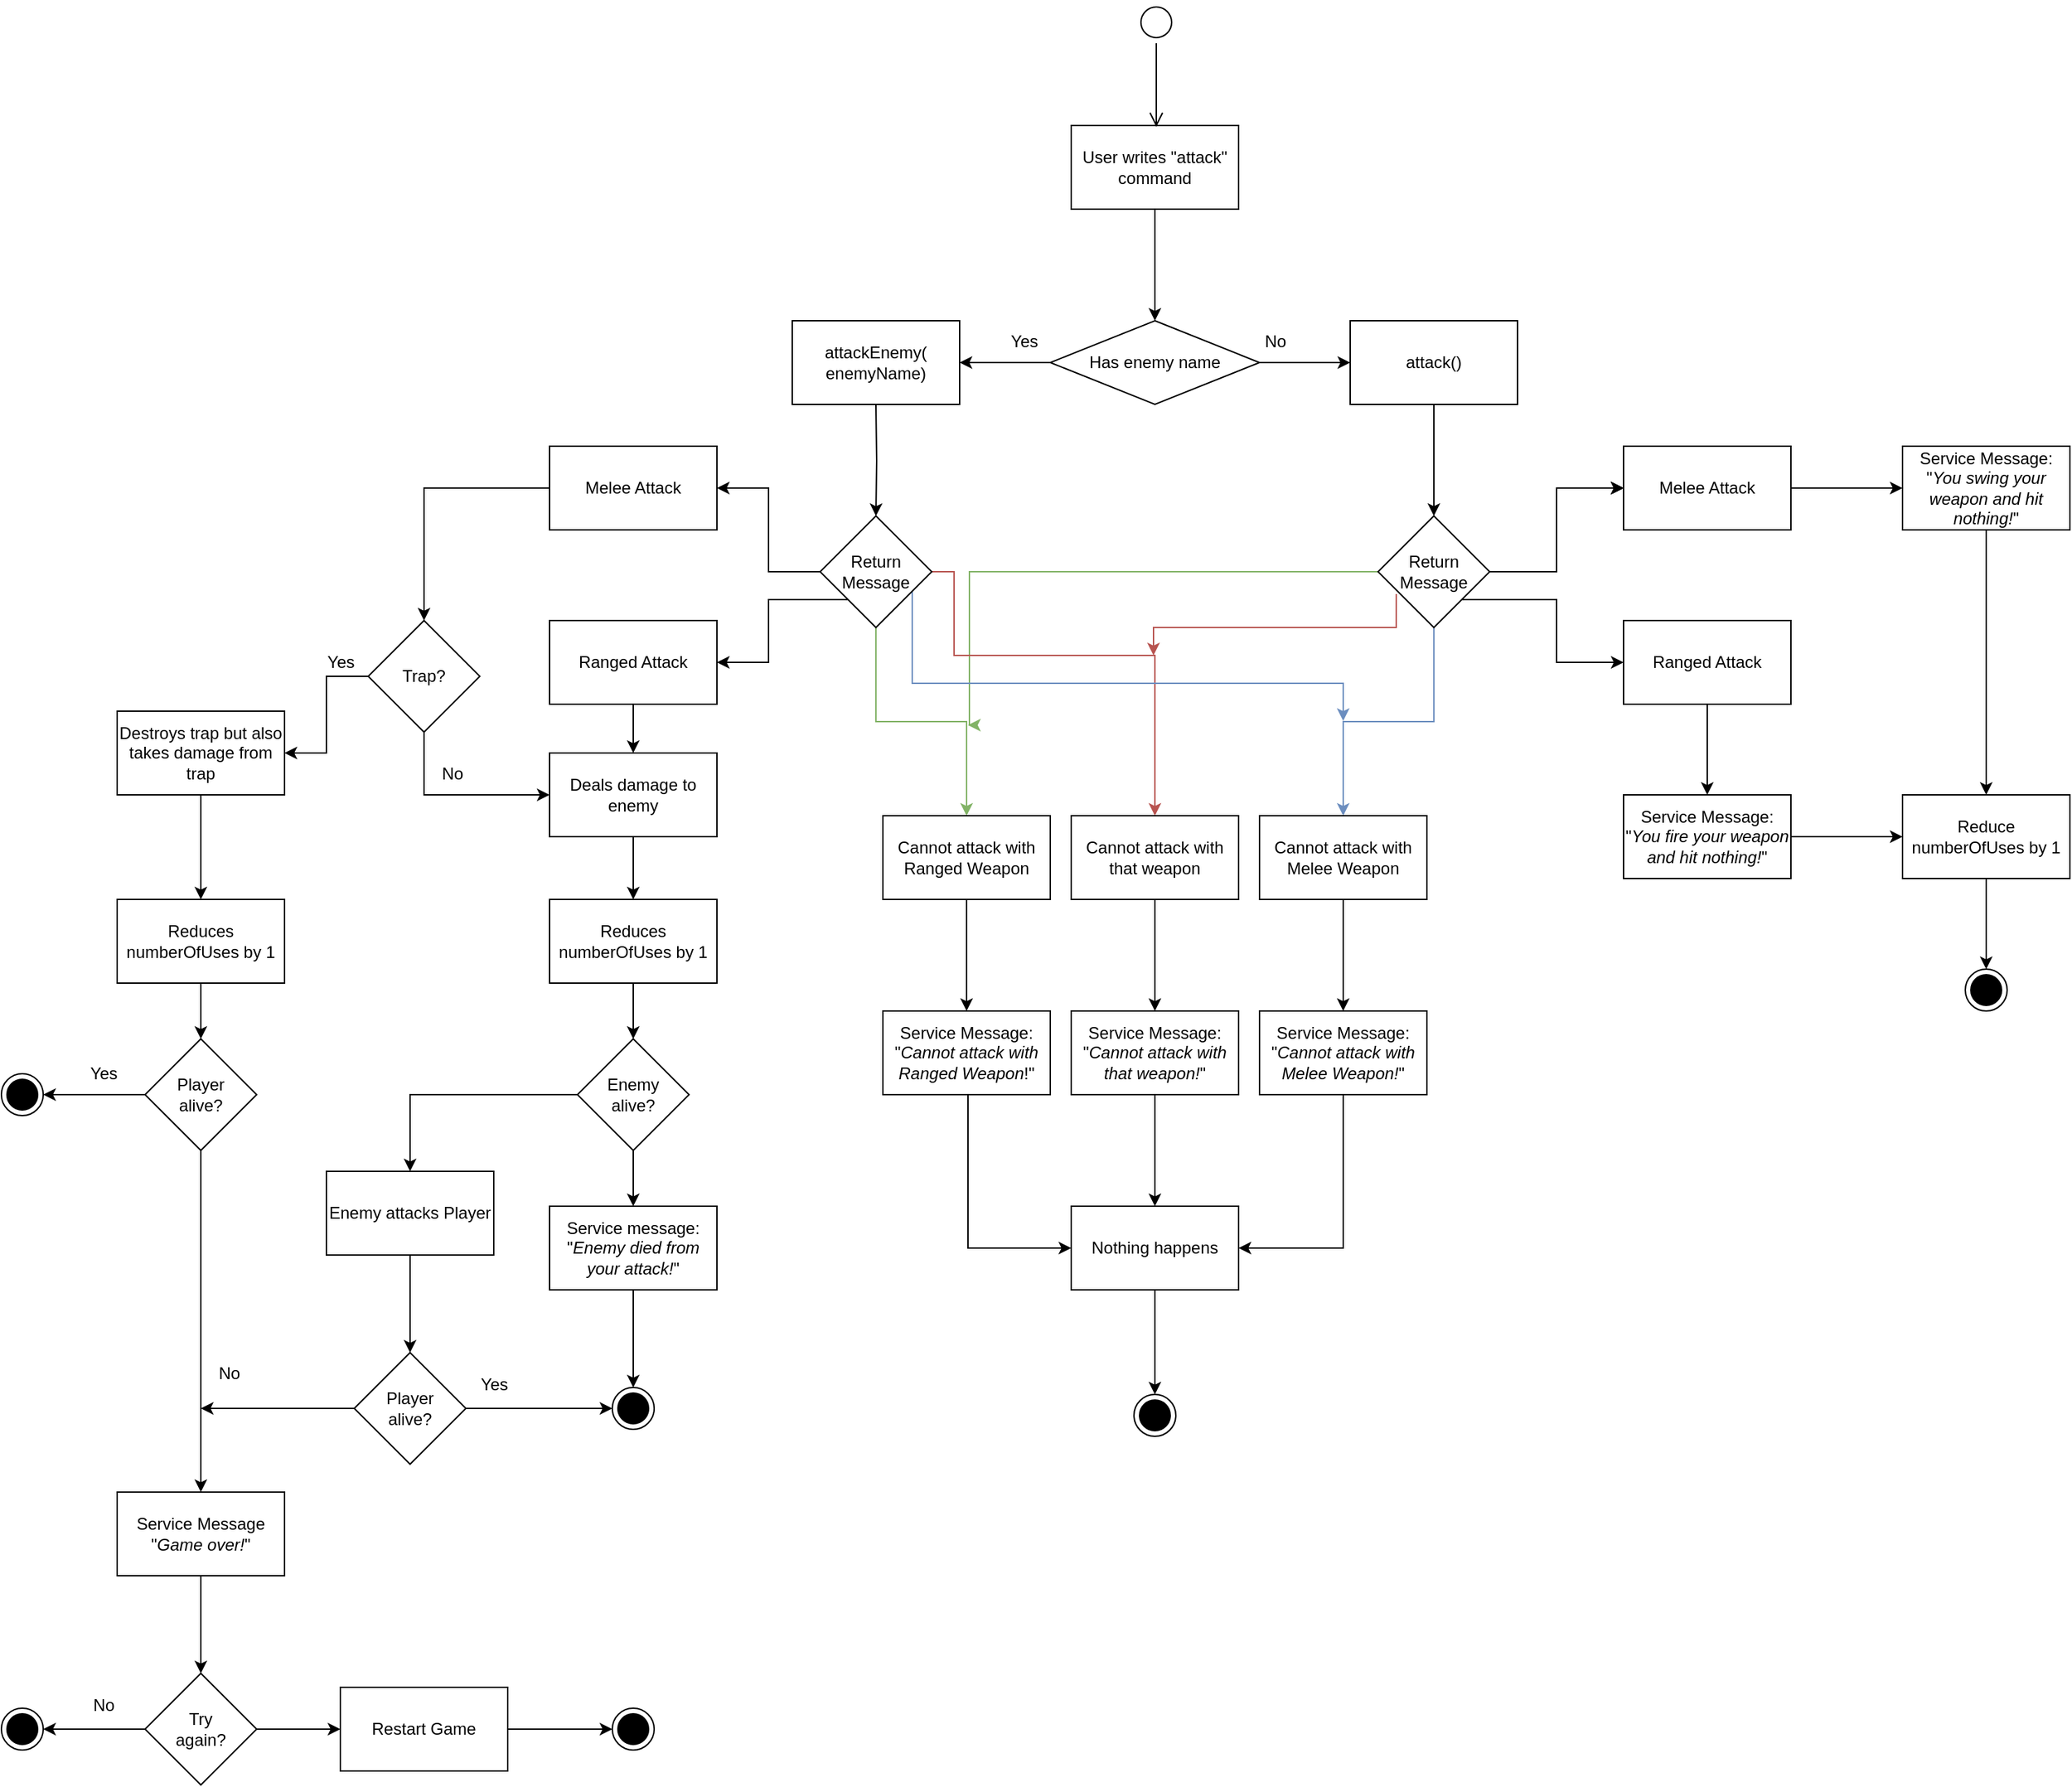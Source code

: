<mxfile version="21.6.9" type="device">
  <diagram id="C5RBs43oDa-KdzZeNtuy" name="Page-1">
    <mxGraphModel dx="3096" dy="2272" grid="1" gridSize="10" guides="1" tooltips="1" connect="1" arrows="1" fold="1" page="1" pageScale="1" pageWidth="827" pageHeight="1169" math="0" shadow="0">
      <root>
        <mxCell id="WIyWlLk6GJQsqaUBKTNV-0" />
        <mxCell id="WIyWlLk6GJQsqaUBKTNV-1" parent="WIyWlLk6GJQsqaUBKTNV-0" />
        <mxCell id="FE54TbdEt5fABTGkA93t-78" style="edgeStyle=orthogonalEdgeStyle;rounded=0;orthogonalLoop=1;jettySize=auto;html=1;entryX=0.5;entryY=0;entryDx=0;entryDy=0;" edge="1" parent="WIyWlLk6GJQsqaUBKTNV-1" source="FE54TbdEt5fABTGkA93t-61" target="FE54TbdEt5fABTGkA93t-75">
          <mxGeometry relative="1" as="geometry" />
        </mxCell>
        <mxCell id="FE54TbdEt5fABTGkA93t-61" value="User writes &quot;attack&quot; command" style="rounded=0;whiteSpace=wrap;html=1;" vertex="1" parent="WIyWlLk6GJQsqaUBKTNV-1">
          <mxGeometry x="354" y="60" width="120" height="60" as="geometry" />
        </mxCell>
        <mxCell id="FE54TbdEt5fABTGkA93t-64" value="&lt;div&gt;attackEnemy(&lt;/div&gt;&lt;div&gt;enemyName)&lt;/div&gt;" style="rounded=0;whiteSpace=wrap;html=1;" vertex="1" parent="WIyWlLk6GJQsqaUBKTNV-1">
          <mxGeometry x="154" y="200" width="120" height="60" as="geometry" />
        </mxCell>
        <mxCell id="FE54TbdEt5fABTGkA93t-84" style="edgeStyle=orthogonalEdgeStyle;rounded=0;orthogonalLoop=1;jettySize=auto;html=1;entryX=0.5;entryY=0;entryDx=0;entryDy=0;" edge="1" parent="WIyWlLk6GJQsqaUBKTNV-1" source="FE54TbdEt5fABTGkA93t-66" target="FE54TbdEt5fABTGkA93t-83">
          <mxGeometry relative="1" as="geometry" />
        </mxCell>
        <mxCell id="FE54TbdEt5fABTGkA93t-66" value="attack()" style="rounded=0;whiteSpace=wrap;html=1;" vertex="1" parent="WIyWlLk6GJQsqaUBKTNV-1">
          <mxGeometry x="554" y="200" width="120" height="60" as="geometry" />
        </mxCell>
        <mxCell id="FE54TbdEt5fABTGkA93t-70" value="" style="ellipse;html=1;shape=startState;fillColor=#FFFFFF;strokeColor=#000000;" vertex="1" parent="WIyWlLk6GJQsqaUBKTNV-1">
          <mxGeometry x="400" y="-29" width="30" height="30" as="geometry" />
        </mxCell>
        <mxCell id="FE54TbdEt5fABTGkA93t-71" value="" style="edgeStyle=orthogonalEdgeStyle;html=1;verticalAlign=bottom;endArrow=open;endSize=8;strokeColor=#000000;rounded=0;exitX=0.5;exitY=1;exitDx=0;exitDy=0;" edge="1" source="FE54TbdEt5fABTGkA93t-70" parent="WIyWlLk6GJQsqaUBKTNV-1">
          <mxGeometry relative="1" as="geometry">
            <mxPoint x="415" y="61" as="targetPoint" />
          </mxGeometry>
        </mxCell>
        <mxCell id="FE54TbdEt5fABTGkA93t-72" value="Condition" style="rhombus;whiteSpace=wrap;html=1;fontColor=#000000;fillColor=#ffffc0;strokeColor=#ff0000;" vertex="1" parent="WIyWlLk6GJQsqaUBKTNV-1">
          <mxGeometry x="374" y="210" width="80" height="40" as="geometry" />
        </mxCell>
        <mxCell id="FE54TbdEt5fABTGkA93t-79" style="edgeStyle=orthogonalEdgeStyle;rounded=0;orthogonalLoop=1;jettySize=auto;html=1;entryX=1;entryY=0.5;entryDx=0;entryDy=0;" edge="1" parent="WIyWlLk6GJQsqaUBKTNV-1" source="FE54TbdEt5fABTGkA93t-75" target="FE54TbdEt5fABTGkA93t-64">
          <mxGeometry relative="1" as="geometry">
            <mxPoint x="280" y="230" as="targetPoint" />
          </mxGeometry>
        </mxCell>
        <mxCell id="FE54TbdEt5fABTGkA93t-80" style="edgeStyle=orthogonalEdgeStyle;rounded=0;orthogonalLoop=1;jettySize=auto;html=1;entryX=0;entryY=0.5;entryDx=0;entryDy=0;" edge="1" parent="WIyWlLk6GJQsqaUBKTNV-1" source="FE54TbdEt5fABTGkA93t-75" target="FE54TbdEt5fABTGkA93t-66">
          <mxGeometry relative="1" as="geometry" />
        </mxCell>
        <mxCell id="FE54TbdEt5fABTGkA93t-75" value="Has enemy name" style="rhombus;whiteSpace=wrap;html=1;fontColor=#000000;fillColor=#FFFFFF;strokeColor=#000000;" vertex="1" parent="WIyWlLk6GJQsqaUBKTNV-1">
          <mxGeometry x="339" y="200" width="150" height="60" as="geometry" />
        </mxCell>
        <mxCell id="FE54TbdEt5fABTGkA93t-81" value="No" style="text;html=1;align=center;verticalAlign=middle;resizable=0;points=[];autosize=1;strokeColor=none;fillColor=none;" vertex="1" parent="WIyWlLk6GJQsqaUBKTNV-1">
          <mxGeometry x="480" y="200" width="40" height="30" as="geometry" />
        </mxCell>
        <mxCell id="FE54TbdEt5fABTGkA93t-82" value="Yes" style="text;html=1;align=center;verticalAlign=middle;resizable=0;points=[];autosize=1;strokeColor=none;fillColor=none;" vertex="1" parent="WIyWlLk6GJQsqaUBKTNV-1">
          <mxGeometry x="300" y="200" width="40" height="30" as="geometry" />
        </mxCell>
        <mxCell id="FE54TbdEt5fABTGkA93t-98" style="edgeStyle=orthogonalEdgeStyle;rounded=0;orthogonalLoop=1;jettySize=auto;html=1;fillColor=#d5e8d4;strokeColor=#82b366;" edge="1" parent="WIyWlLk6GJQsqaUBKTNV-1" source="FE54TbdEt5fABTGkA93t-83">
          <mxGeometry relative="1" as="geometry">
            <mxPoint x="280" y="490" as="targetPoint" />
            <Array as="points">
              <mxPoint x="281" y="380" />
            </Array>
          </mxGeometry>
        </mxCell>
        <mxCell id="FE54TbdEt5fABTGkA93t-100" style="edgeStyle=orthogonalEdgeStyle;rounded=0;orthogonalLoop=1;jettySize=auto;html=1;fillColor=#f8cecc;strokeColor=#b85450;exitX=0.163;exitY=0.7;exitDx=0;exitDy=0;exitPerimeter=0;" edge="1" parent="WIyWlLk6GJQsqaUBKTNV-1" source="FE54TbdEt5fABTGkA93t-83">
          <mxGeometry relative="1" as="geometry">
            <mxPoint x="413" y="440" as="targetPoint" />
            <mxPoint x="577" y="380" as="sourcePoint" />
            <Array as="points">
              <mxPoint x="587" y="420" />
              <mxPoint x="413" y="420" />
            </Array>
          </mxGeometry>
        </mxCell>
        <mxCell id="FE54TbdEt5fABTGkA93t-101" style="edgeStyle=orthogonalEdgeStyle;rounded=0;orthogonalLoop=1;jettySize=auto;html=1;entryX=0.5;entryY=0;entryDx=0;entryDy=0;fillColor=#dae8fc;strokeColor=#6c8ebf;" edge="1" parent="WIyWlLk6GJQsqaUBKTNV-1" source="FE54TbdEt5fABTGkA93t-83" target="FE54TbdEt5fABTGkA93t-95">
          <mxGeometry relative="1" as="geometry" />
        </mxCell>
        <mxCell id="FE54TbdEt5fABTGkA93t-120" value="" style="edgeStyle=orthogonalEdgeStyle;rounded=0;orthogonalLoop=1;jettySize=auto;html=1;" edge="1" parent="WIyWlLk6GJQsqaUBKTNV-1" source="FE54TbdEt5fABTGkA93t-83" target="FE54TbdEt5fABTGkA93t-119">
          <mxGeometry relative="1" as="geometry" />
        </mxCell>
        <mxCell id="FE54TbdEt5fABTGkA93t-125" value="" style="edgeStyle=orthogonalEdgeStyle;rounded=0;orthogonalLoop=1;jettySize=auto;html=1;" edge="1" parent="WIyWlLk6GJQsqaUBKTNV-1" source="FE54TbdEt5fABTGkA93t-83" target="FE54TbdEt5fABTGkA93t-119">
          <mxGeometry relative="1" as="geometry" />
        </mxCell>
        <mxCell id="FE54TbdEt5fABTGkA93t-126" value="" style="edgeStyle=orthogonalEdgeStyle;rounded=0;orthogonalLoop=1;jettySize=auto;html=1;" edge="1" parent="WIyWlLk6GJQsqaUBKTNV-1" source="FE54TbdEt5fABTGkA93t-83" target="FE54TbdEt5fABTGkA93t-119">
          <mxGeometry relative="1" as="geometry" />
        </mxCell>
        <mxCell id="FE54TbdEt5fABTGkA93t-127" value="" style="edgeStyle=orthogonalEdgeStyle;rounded=0;orthogonalLoop=1;jettySize=auto;html=1;" edge="1" parent="WIyWlLk6GJQsqaUBKTNV-1" source="FE54TbdEt5fABTGkA93t-83" target="FE54TbdEt5fABTGkA93t-119">
          <mxGeometry relative="1" as="geometry" />
        </mxCell>
        <mxCell id="FE54TbdEt5fABTGkA93t-133" style="edgeStyle=orthogonalEdgeStyle;rounded=0;orthogonalLoop=1;jettySize=auto;html=1;entryX=0;entryY=0.5;entryDx=0;entryDy=0;" edge="1" parent="WIyWlLk6GJQsqaUBKTNV-1" source="FE54TbdEt5fABTGkA93t-83" target="FE54TbdEt5fABTGkA93t-129">
          <mxGeometry relative="1" as="geometry">
            <Array as="points">
              <mxPoint x="702" y="400" />
              <mxPoint x="702" y="445" />
            </Array>
          </mxGeometry>
        </mxCell>
        <mxCell id="FE54TbdEt5fABTGkA93t-83" value="&lt;div&gt;Return&lt;/div&gt;&lt;div&gt;Message&lt;/div&gt;" style="rhombus;whiteSpace=wrap;html=1;" vertex="1" parent="WIyWlLk6GJQsqaUBKTNV-1">
          <mxGeometry x="574" y="340" width="80" height="80" as="geometry" />
        </mxCell>
        <mxCell id="FE54TbdEt5fABTGkA93t-87" style="edgeStyle=orthogonalEdgeStyle;rounded=0;orthogonalLoop=1;jettySize=auto;html=1;entryX=0.5;entryY=0;entryDx=0;entryDy=0;" edge="1" parent="WIyWlLk6GJQsqaUBKTNV-1" target="FE54TbdEt5fABTGkA93t-88">
          <mxGeometry relative="1" as="geometry">
            <mxPoint x="214" y="260" as="sourcePoint" />
          </mxGeometry>
        </mxCell>
        <mxCell id="FE54TbdEt5fABTGkA93t-97" style="edgeStyle=orthogonalEdgeStyle;rounded=0;orthogonalLoop=1;jettySize=auto;html=1;entryX=0.5;entryY=0;entryDx=0;entryDy=0;fillColor=#d5e8d4;strokeColor=#82b366;" edge="1" parent="WIyWlLk6GJQsqaUBKTNV-1" source="FE54TbdEt5fABTGkA93t-88" target="FE54TbdEt5fABTGkA93t-92">
          <mxGeometry relative="1" as="geometry" />
        </mxCell>
        <mxCell id="FE54TbdEt5fABTGkA93t-99" style="edgeStyle=orthogonalEdgeStyle;rounded=0;orthogonalLoop=1;jettySize=auto;html=1;entryX=0.5;entryY=0;entryDx=0;entryDy=0;fillColor=#f8cecc;strokeColor=#b85450;" edge="1" parent="WIyWlLk6GJQsqaUBKTNV-1" source="FE54TbdEt5fABTGkA93t-88" target="FE54TbdEt5fABTGkA93t-96">
          <mxGeometry relative="1" as="geometry">
            <Array as="points">
              <mxPoint x="270" y="380" />
              <mxPoint x="270" y="440" />
              <mxPoint x="414" y="440" />
            </Array>
          </mxGeometry>
        </mxCell>
        <mxCell id="FE54TbdEt5fABTGkA93t-102" style="edgeStyle=orthogonalEdgeStyle;rounded=0;orthogonalLoop=1;jettySize=auto;html=1;fillColor=#dae8fc;strokeColor=#6c8ebf;exitX=0.825;exitY=0.65;exitDx=0;exitDy=0;exitPerimeter=0;" edge="1" parent="WIyWlLk6GJQsqaUBKTNV-1" source="FE54TbdEt5fABTGkA93t-88">
          <mxGeometry relative="1" as="geometry">
            <mxPoint x="549" y="487" as="targetPoint" />
            <mxPoint x="253" y="387" as="sourcePoint" />
            <Array as="points">
              <mxPoint x="240" y="460" />
              <mxPoint x="549" y="460" />
            </Array>
          </mxGeometry>
        </mxCell>
        <mxCell id="FE54TbdEt5fABTGkA93t-139" style="edgeStyle=orthogonalEdgeStyle;rounded=0;orthogonalLoop=1;jettySize=auto;html=1;entryX=1;entryY=0.5;entryDx=0;entryDy=0;" edge="1" parent="WIyWlLk6GJQsqaUBKTNV-1" source="FE54TbdEt5fABTGkA93t-88" target="FE54TbdEt5fABTGkA93t-137">
          <mxGeometry relative="1" as="geometry" />
        </mxCell>
        <mxCell id="FE54TbdEt5fABTGkA93t-140" style="edgeStyle=orthogonalEdgeStyle;rounded=0;orthogonalLoop=1;jettySize=auto;html=1;entryX=1;entryY=0.5;entryDx=0;entryDy=0;" edge="1" parent="WIyWlLk6GJQsqaUBKTNV-1" source="FE54TbdEt5fABTGkA93t-88" target="FE54TbdEt5fABTGkA93t-138">
          <mxGeometry relative="1" as="geometry">
            <Array as="points">
              <mxPoint x="137" y="400" />
              <mxPoint x="137" y="445" />
            </Array>
          </mxGeometry>
        </mxCell>
        <mxCell id="FE54TbdEt5fABTGkA93t-88" value="&lt;div&gt;Return&lt;/div&gt;&lt;div&gt;Message&lt;/div&gt;" style="rhombus;whiteSpace=wrap;html=1;" vertex="1" parent="WIyWlLk6GJQsqaUBKTNV-1">
          <mxGeometry x="174" y="340" width="80" height="80" as="geometry" />
        </mxCell>
        <mxCell id="FE54TbdEt5fABTGkA93t-106" value="" style="edgeStyle=orthogonalEdgeStyle;rounded=0;orthogonalLoop=1;jettySize=auto;html=1;" edge="1" parent="WIyWlLk6GJQsqaUBKTNV-1" source="FE54TbdEt5fABTGkA93t-92" target="FE54TbdEt5fABTGkA93t-105">
          <mxGeometry relative="1" as="geometry" />
        </mxCell>
        <mxCell id="FE54TbdEt5fABTGkA93t-92" value="&lt;div&gt;Cannot attack with&lt;/div&gt;&lt;div&gt;Ranged Weapon&lt;br&gt;&lt;/div&gt;" style="whiteSpace=wrap;html=1;" vertex="1" parent="WIyWlLk6GJQsqaUBKTNV-1">
          <mxGeometry x="219" y="555" width="120" height="60" as="geometry" />
        </mxCell>
        <mxCell id="FE54TbdEt5fABTGkA93t-110" value="" style="edgeStyle=orthogonalEdgeStyle;rounded=0;orthogonalLoop=1;jettySize=auto;html=1;" edge="1" parent="WIyWlLk6GJQsqaUBKTNV-1" source="FE54TbdEt5fABTGkA93t-95" target="FE54TbdEt5fABTGkA93t-109">
          <mxGeometry relative="1" as="geometry" />
        </mxCell>
        <mxCell id="FE54TbdEt5fABTGkA93t-95" value="&lt;div&gt;Cannot attack with&lt;/div&gt;&lt;div&gt;Melee Weapon&lt;br&gt;&lt;/div&gt;" style="whiteSpace=wrap;html=1;" vertex="1" parent="WIyWlLk6GJQsqaUBKTNV-1">
          <mxGeometry x="489" y="555" width="120" height="60" as="geometry" />
        </mxCell>
        <mxCell id="FE54TbdEt5fABTGkA93t-108" value="" style="edgeStyle=orthogonalEdgeStyle;rounded=0;orthogonalLoop=1;jettySize=auto;html=1;" edge="1" parent="WIyWlLk6GJQsqaUBKTNV-1" source="FE54TbdEt5fABTGkA93t-96" target="FE54TbdEt5fABTGkA93t-107">
          <mxGeometry relative="1" as="geometry" />
        </mxCell>
        <mxCell id="FE54TbdEt5fABTGkA93t-96" value="&lt;div&gt;Cannot attack with&lt;/div&gt;&lt;div&gt;that weapon&lt;br&gt;&lt;/div&gt;" style="whiteSpace=wrap;html=1;" vertex="1" parent="WIyWlLk6GJQsqaUBKTNV-1">
          <mxGeometry x="354" y="555" width="120" height="60" as="geometry" />
        </mxCell>
        <mxCell id="FE54TbdEt5fABTGkA93t-118" style="edgeStyle=orthogonalEdgeStyle;rounded=0;orthogonalLoop=1;jettySize=auto;html=1;entryX=0;entryY=0.5;entryDx=0;entryDy=0;" edge="1" parent="WIyWlLk6GJQsqaUBKTNV-1" source="FE54TbdEt5fABTGkA93t-105" target="FE54TbdEt5fABTGkA93t-111">
          <mxGeometry relative="1" as="geometry">
            <Array as="points">
              <mxPoint x="280" y="865" />
            </Array>
          </mxGeometry>
        </mxCell>
        <mxCell id="FE54TbdEt5fABTGkA93t-105" value="&lt;div&gt;Service Message:&lt;br&gt;&lt;/div&gt;&lt;div&gt;&quot;&lt;i&gt;Cannot attack with&lt;/i&gt;&lt;/div&gt;&lt;div&gt;&lt;i&gt;Ranged Weapon&lt;/i&gt;!&quot;&lt;br&gt;&lt;/div&gt;" style="whiteSpace=wrap;html=1;" vertex="1" parent="WIyWlLk6GJQsqaUBKTNV-1">
          <mxGeometry x="219" y="695" width="120" height="60" as="geometry" />
        </mxCell>
        <mxCell id="FE54TbdEt5fABTGkA93t-112" value="" style="edgeStyle=orthogonalEdgeStyle;rounded=0;orthogonalLoop=1;jettySize=auto;html=1;" edge="1" parent="WIyWlLk6GJQsqaUBKTNV-1" source="FE54TbdEt5fABTGkA93t-107" target="FE54TbdEt5fABTGkA93t-111">
          <mxGeometry relative="1" as="geometry" />
        </mxCell>
        <mxCell id="FE54TbdEt5fABTGkA93t-107" value="&lt;div&gt;Service Message:&lt;br&gt;&lt;/div&gt;&lt;div&gt;&quot;&lt;i&gt;Cannot attack with&lt;/i&gt;&lt;/div&gt;&lt;div&gt;&lt;i&gt;that weapon!&lt;/i&gt;&quot;&lt;br&gt;&lt;/div&gt;" style="whiteSpace=wrap;html=1;" vertex="1" parent="WIyWlLk6GJQsqaUBKTNV-1">
          <mxGeometry x="354" y="695" width="120" height="60" as="geometry" />
        </mxCell>
        <mxCell id="FE54TbdEt5fABTGkA93t-117" style="edgeStyle=orthogonalEdgeStyle;rounded=0;orthogonalLoop=1;jettySize=auto;html=1;entryX=1;entryY=0.5;entryDx=0;entryDy=0;" edge="1" parent="WIyWlLk6GJQsqaUBKTNV-1" source="FE54TbdEt5fABTGkA93t-109" target="FE54TbdEt5fABTGkA93t-111">
          <mxGeometry relative="1" as="geometry">
            <Array as="points">
              <mxPoint x="549" y="865" />
            </Array>
          </mxGeometry>
        </mxCell>
        <mxCell id="FE54TbdEt5fABTGkA93t-109" value="&lt;div&gt;Service Message:&lt;br&gt;&lt;/div&gt;&lt;div&gt;&quot;&lt;i&gt;Cannot attack with&lt;/i&gt;&lt;/div&gt;&lt;div&gt;&lt;i&gt;Melee Weapon!&lt;/i&gt;&quot;&lt;br&gt;&lt;/div&gt;" style="whiteSpace=wrap;html=1;" vertex="1" parent="WIyWlLk6GJQsqaUBKTNV-1">
          <mxGeometry x="489" y="695" width="120" height="60" as="geometry" />
        </mxCell>
        <mxCell id="FE54TbdEt5fABTGkA93t-116" style="edgeStyle=orthogonalEdgeStyle;rounded=0;orthogonalLoop=1;jettySize=auto;html=1;entryX=0.5;entryY=0;entryDx=0;entryDy=0;" edge="1" parent="WIyWlLk6GJQsqaUBKTNV-1" source="FE54TbdEt5fABTGkA93t-111" target="FE54TbdEt5fABTGkA93t-115">
          <mxGeometry relative="1" as="geometry" />
        </mxCell>
        <mxCell id="FE54TbdEt5fABTGkA93t-111" value="Nothing happens" style="whiteSpace=wrap;html=1;" vertex="1" parent="WIyWlLk6GJQsqaUBKTNV-1">
          <mxGeometry x="354" y="835" width="120" height="60" as="geometry" />
        </mxCell>
        <mxCell id="FE54TbdEt5fABTGkA93t-115" value="" style="ellipse;html=1;shape=endState;fillColor=#000000;strokeColor=#000000;" vertex="1" parent="WIyWlLk6GJQsqaUBKTNV-1">
          <mxGeometry x="399" y="970" width="30" height="30" as="geometry" />
        </mxCell>
        <mxCell id="FE54TbdEt5fABTGkA93t-122" value="" style="edgeStyle=orthogonalEdgeStyle;rounded=0;orthogonalLoop=1;jettySize=auto;html=1;" edge="1" parent="WIyWlLk6GJQsqaUBKTNV-1" source="FE54TbdEt5fABTGkA93t-119" target="FE54TbdEt5fABTGkA93t-121">
          <mxGeometry relative="1" as="geometry" />
        </mxCell>
        <mxCell id="FE54TbdEt5fABTGkA93t-119" value="Melee Attack" style="whiteSpace=wrap;html=1;" vertex="1" parent="WIyWlLk6GJQsqaUBKTNV-1">
          <mxGeometry x="750" y="290" width="120" height="60" as="geometry" />
        </mxCell>
        <mxCell id="FE54TbdEt5fABTGkA93t-124" value="" style="edgeStyle=orthogonalEdgeStyle;rounded=0;orthogonalLoop=1;jettySize=auto;html=1;" edge="1" parent="WIyWlLk6GJQsqaUBKTNV-1" source="FE54TbdEt5fABTGkA93t-121" target="FE54TbdEt5fABTGkA93t-123">
          <mxGeometry relative="1" as="geometry" />
        </mxCell>
        <mxCell id="FE54TbdEt5fABTGkA93t-121" value="Service Message:&lt;br&gt;&quot;&lt;i&gt;You swing your weapon and hit nothing!&lt;/i&gt;&quot;" style="whiteSpace=wrap;html=1;" vertex="1" parent="WIyWlLk6GJQsqaUBKTNV-1">
          <mxGeometry x="950" y="290" width="120" height="60" as="geometry" />
        </mxCell>
        <mxCell id="FE54TbdEt5fABTGkA93t-136" style="edgeStyle=orthogonalEdgeStyle;rounded=0;orthogonalLoop=1;jettySize=auto;html=1;entryX=0.5;entryY=0;entryDx=0;entryDy=0;" edge="1" parent="WIyWlLk6GJQsqaUBKTNV-1" source="FE54TbdEt5fABTGkA93t-123" target="FE54TbdEt5fABTGkA93t-135">
          <mxGeometry relative="1" as="geometry" />
        </mxCell>
        <mxCell id="FE54TbdEt5fABTGkA93t-123" value="Reduce numberOfUses by 1" style="whiteSpace=wrap;html=1;" vertex="1" parent="WIyWlLk6GJQsqaUBKTNV-1">
          <mxGeometry x="950" y="540" width="120" height="60" as="geometry" />
        </mxCell>
        <mxCell id="FE54TbdEt5fABTGkA93t-128" value="" style="edgeStyle=orthogonalEdgeStyle;rounded=0;orthogonalLoop=1;jettySize=auto;html=1;" edge="1" parent="WIyWlLk6GJQsqaUBKTNV-1" source="FE54TbdEt5fABTGkA93t-129" target="FE54TbdEt5fABTGkA93t-131">
          <mxGeometry relative="1" as="geometry" />
        </mxCell>
        <mxCell id="FE54TbdEt5fABTGkA93t-129" value="Ranged Attack" style="whiteSpace=wrap;html=1;" vertex="1" parent="WIyWlLk6GJQsqaUBKTNV-1">
          <mxGeometry x="750" y="415" width="120" height="60" as="geometry" />
        </mxCell>
        <mxCell id="FE54TbdEt5fABTGkA93t-130" value="" style="edgeStyle=orthogonalEdgeStyle;rounded=0;orthogonalLoop=1;jettySize=auto;html=1;entryX=0;entryY=0.5;entryDx=0;entryDy=0;" edge="1" parent="WIyWlLk6GJQsqaUBKTNV-1" source="FE54TbdEt5fABTGkA93t-131" target="FE54TbdEt5fABTGkA93t-123">
          <mxGeometry relative="1" as="geometry">
            <mxPoint x="950" y="585" as="targetPoint" />
          </mxGeometry>
        </mxCell>
        <mxCell id="FE54TbdEt5fABTGkA93t-131" value="Service Message:&lt;br&gt;&quot;&lt;i&gt;You fire your weapon and hit nothing!&lt;/i&gt;&quot;" style="whiteSpace=wrap;html=1;" vertex="1" parent="WIyWlLk6GJQsqaUBKTNV-1">
          <mxGeometry x="750" y="540" width="120" height="60" as="geometry" />
        </mxCell>
        <mxCell id="FE54TbdEt5fABTGkA93t-135" value="" style="ellipse;html=1;shape=endState;fillColor=#000000;strokeColor=#000000;" vertex="1" parent="WIyWlLk6GJQsqaUBKTNV-1">
          <mxGeometry x="995" y="665" width="30" height="30" as="geometry" />
        </mxCell>
        <mxCell id="FE54TbdEt5fABTGkA93t-153" style="edgeStyle=orthogonalEdgeStyle;rounded=0;orthogonalLoop=1;jettySize=auto;html=1;entryX=0.5;entryY=0;entryDx=0;entryDy=0;" edge="1" parent="WIyWlLk6GJQsqaUBKTNV-1" source="FE54TbdEt5fABTGkA93t-137" target="FE54TbdEt5fABTGkA93t-141">
          <mxGeometry relative="1" as="geometry" />
        </mxCell>
        <mxCell id="FE54TbdEt5fABTGkA93t-137" value="Melee Attack" style="whiteSpace=wrap;html=1;" vertex="1" parent="WIyWlLk6GJQsqaUBKTNV-1">
          <mxGeometry x="-20" y="290" width="120" height="60" as="geometry" />
        </mxCell>
        <mxCell id="FE54TbdEt5fABTGkA93t-157" style="edgeStyle=orthogonalEdgeStyle;rounded=0;orthogonalLoop=1;jettySize=auto;html=1;entryX=0.5;entryY=0;entryDx=0;entryDy=0;" edge="1" parent="WIyWlLk6GJQsqaUBKTNV-1" source="FE54TbdEt5fABTGkA93t-138" target="FE54TbdEt5fABTGkA93t-144">
          <mxGeometry relative="1" as="geometry" />
        </mxCell>
        <mxCell id="FE54TbdEt5fABTGkA93t-138" value="Ranged Attack" style="whiteSpace=wrap;html=1;" vertex="1" parent="WIyWlLk6GJQsqaUBKTNV-1">
          <mxGeometry x="-20" y="415" width="120" height="60" as="geometry" />
        </mxCell>
        <mxCell id="FE54TbdEt5fABTGkA93t-148" value="" style="edgeStyle=orthogonalEdgeStyle;rounded=0;orthogonalLoop=1;jettySize=auto;html=1;" edge="1" parent="WIyWlLk6GJQsqaUBKTNV-1" source="FE54TbdEt5fABTGkA93t-141" target="FE54TbdEt5fABTGkA93t-147">
          <mxGeometry relative="1" as="geometry" />
        </mxCell>
        <mxCell id="FE54TbdEt5fABTGkA93t-154" style="edgeStyle=orthogonalEdgeStyle;rounded=0;orthogonalLoop=1;jettySize=auto;html=1;entryX=0;entryY=0.5;entryDx=0;entryDy=0;" edge="1" parent="WIyWlLk6GJQsqaUBKTNV-1" source="FE54TbdEt5fABTGkA93t-141" target="FE54TbdEt5fABTGkA93t-144">
          <mxGeometry relative="1" as="geometry">
            <Array as="points">
              <mxPoint x="-110" y="540" />
            </Array>
          </mxGeometry>
        </mxCell>
        <mxCell id="FE54TbdEt5fABTGkA93t-141" value="Trap?" style="rhombus;whiteSpace=wrap;html=1;" vertex="1" parent="WIyWlLk6GJQsqaUBKTNV-1">
          <mxGeometry x="-150" y="415" width="80" height="80" as="geometry" />
        </mxCell>
        <mxCell id="FE54TbdEt5fABTGkA93t-156" value="" style="edgeStyle=orthogonalEdgeStyle;rounded=0;orthogonalLoop=1;jettySize=auto;html=1;" edge="1" parent="WIyWlLk6GJQsqaUBKTNV-1" source="FE54TbdEt5fABTGkA93t-160" target="FE54TbdEt5fABTGkA93t-155">
          <mxGeometry relative="1" as="geometry" />
        </mxCell>
        <mxCell id="FE54TbdEt5fABTGkA93t-144" value="&lt;div&gt;Deals damage to enemy&lt;/div&gt;" style="whiteSpace=wrap;html=1;" vertex="1" parent="WIyWlLk6GJQsqaUBKTNV-1">
          <mxGeometry x="-20" y="510" width="120" height="60" as="geometry" />
        </mxCell>
        <mxCell id="FE54TbdEt5fABTGkA93t-146" value="No" style="text;html=1;align=center;verticalAlign=middle;resizable=0;points=[];autosize=1;strokeColor=none;fillColor=none;" vertex="1" parent="WIyWlLk6GJQsqaUBKTNV-1">
          <mxGeometry x="-110" y="510" width="40" height="30" as="geometry" />
        </mxCell>
        <mxCell id="FE54TbdEt5fABTGkA93t-159" value="" style="edgeStyle=orthogonalEdgeStyle;rounded=0;orthogonalLoop=1;jettySize=auto;html=1;" edge="1" parent="WIyWlLk6GJQsqaUBKTNV-1" source="FE54TbdEt5fABTGkA93t-147" target="FE54TbdEt5fABTGkA93t-158">
          <mxGeometry relative="1" as="geometry" />
        </mxCell>
        <mxCell id="FE54TbdEt5fABTGkA93t-147" value="Destroys trap but also takes damage from trap" style="whiteSpace=wrap;html=1;" vertex="1" parent="WIyWlLk6GJQsqaUBKTNV-1">
          <mxGeometry x="-330" y="480" width="120" height="60" as="geometry" />
        </mxCell>
        <mxCell id="FE54TbdEt5fABTGkA93t-149" value="Yes" style="text;html=1;align=center;verticalAlign=middle;resizable=0;points=[];autosize=1;strokeColor=none;fillColor=none;" vertex="1" parent="WIyWlLk6GJQsqaUBKTNV-1">
          <mxGeometry x="-190" y="430" width="40" height="30" as="geometry" />
        </mxCell>
        <mxCell id="FE54TbdEt5fABTGkA93t-169" style="edgeStyle=orthogonalEdgeStyle;rounded=0;orthogonalLoop=1;jettySize=auto;html=1;entryX=1;entryY=0.5;entryDx=0;entryDy=0;" edge="1" parent="WIyWlLk6GJQsqaUBKTNV-1" source="FE54TbdEt5fABTGkA93t-151" target="FE54TbdEt5fABTGkA93t-165">
          <mxGeometry relative="1" as="geometry" />
        </mxCell>
        <mxCell id="FE54TbdEt5fABTGkA93t-174" style="edgeStyle=orthogonalEdgeStyle;rounded=0;orthogonalLoop=1;jettySize=auto;html=1;" edge="1" parent="WIyWlLk6GJQsqaUBKTNV-1" source="FE54TbdEt5fABTGkA93t-151">
          <mxGeometry relative="1" as="geometry">
            <mxPoint x="-270.0" y="1040" as="targetPoint" />
          </mxGeometry>
        </mxCell>
        <mxCell id="FE54TbdEt5fABTGkA93t-151" value="&lt;div&gt;Player&lt;/div&gt;&lt;div&gt;alive?&lt;br&gt;&lt;/div&gt;" style="rhombus;whiteSpace=wrap;html=1;" vertex="1" parent="WIyWlLk6GJQsqaUBKTNV-1">
          <mxGeometry x="-310" y="715" width="80" height="80" as="geometry" />
        </mxCell>
        <mxCell id="FE54TbdEt5fABTGkA93t-171" value="" style="edgeStyle=orthogonalEdgeStyle;rounded=0;orthogonalLoop=1;jettySize=auto;html=1;" edge="1" parent="WIyWlLk6GJQsqaUBKTNV-1" source="FE54TbdEt5fABTGkA93t-155" target="FE54TbdEt5fABTGkA93t-170">
          <mxGeometry relative="1" as="geometry" />
        </mxCell>
        <mxCell id="FE54TbdEt5fABTGkA93t-188" value="" style="edgeStyle=orthogonalEdgeStyle;rounded=0;orthogonalLoop=1;jettySize=auto;html=1;" edge="1" parent="WIyWlLk6GJQsqaUBKTNV-1" source="FE54TbdEt5fABTGkA93t-155" target="FE54TbdEt5fABTGkA93t-187">
          <mxGeometry relative="1" as="geometry" />
        </mxCell>
        <mxCell id="FE54TbdEt5fABTGkA93t-155" value="&lt;div&gt;Enemy&lt;/div&gt;&lt;div&gt;alive?&lt;br&gt;&lt;/div&gt;" style="rhombus;whiteSpace=wrap;html=1;" vertex="1" parent="WIyWlLk6GJQsqaUBKTNV-1">
          <mxGeometry y="715" width="80" height="80" as="geometry" />
        </mxCell>
        <mxCell id="FE54TbdEt5fABTGkA93t-162" style="edgeStyle=orthogonalEdgeStyle;rounded=0;orthogonalLoop=1;jettySize=auto;html=1;entryX=0.5;entryY=0;entryDx=0;entryDy=0;" edge="1" parent="WIyWlLk6GJQsqaUBKTNV-1" source="FE54TbdEt5fABTGkA93t-158" target="FE54TbdEt5fABTGkA93t-151">
          <mxGeometry relative="1" as="geometry" />
        </mxCell>
        <mxCell id="FE54TbdEt5fABTGkA93t-158" value="Reduces numberOfUses by 1" style="whiteSpace=wrap;html=1;" vertex="1" parent="WIyWlLk6GJQsqaUBKTNV-1">
          <mxGeometry x="-330" y="615" width="120" height="60" as="geometry" />
        </mxCell>
        <mxCell id="FE54TbdEt5fABTGkA93t-161" value="" style="edgeStyle=orthogonalEdgeStyle;rounded=0;orthogonalLoop=1;jettySize=auto;html=1;" edge="1" parent="WIyWlLk6GJQsqaUBKTNV-1" source="FE54TbdEt5fABTGkA93t-144" target="FE54TbdEt5fABTGkA93t-160">
          <mxGeometry relative="1" as="geometry">
            <mxPoint x="40" y="585" as="sourcePoint" />
            <mxPoint x="40" y="715" as="targetPoint" />
          </mxGeometry>
        </mxCell>
        <mxCell id="FE54TbdEt5fABTGkA93t-160" value="Reduces numberOfUses by 1" style="whiteSpace=wrap;html=1;" vertex="1" parent="WIyWlLk6GJQsqaUBKTNV-1">
          <mxGeometry x="-20" y="615" width="120" height="60" as="geometry" />
        </mxCell>
        <mxCell id="FE54TbdEt5fABTGkA93t-165" value="" style="ellipse;html=1;shape=endState;fillColor=#000000;strokeColor=#000000;" vertex="1" parent="WIyWlLk6GJQsqaUBKTNV-1">
          <mxGeometry x="-413" y="740" width="30" height="30" as="geometry" />
        </mxCell>
        <mxCell id="FE54TbdEt5fABTGkA93t-168" value="Yes" style="text;html=1;align=center;verticalAlign=middle;resizable=0;points=[];autosize=1;strokeColor=none;fillColor=none;" vertex="1" parent="WIyWlLk6GJQsqaUBKTNV-1">
          <mxGeometry x="-360" y="725" width="40" height="30" as="geometry" />
        </mxCell>
        <mxCell id="FE54TbdEt5fABTGkA93t-173" value="" style="edgeStyle=orthogonalEdgeStyle;rounded=0;orthogonalLoop=1;jettySize=auto;html=1;" edge="1" parent="WIyWlLk6GJQsqaUBKTNV-1" source="FE54TbdEt5fABTGkA93t-170" target="FE54TbdEt5fABTGkA93t-172">
          <mxGeometry relative="1" as="geometry" />
        </mxCell>
        <mxCell id="FE54TbdEt5fABTGkA93t-170" value="Enemy attacks Player" style="whiteSpace=wrap;html=1;" vertex="1" parent="WIyWlLk6GJQsqaUBKTNV-1">
          <mxGeometry x="-180" y="810" width="120" height="60" as="geometry" />
        </mxCell>
        <mxCell id="FE54TbdEt5fABTGkA93t-175" style="edgeStyle=orthogonalEdgeStyle;rounded=0;orthogonalLoop=1;jettySize=auto;html=1;" edge="1" parent="WIyWlLk6GJQsqaUBKTNV-1" source="FE54TbdEt5fABTGkA93t-172">
          <mxGeometry relative="1" as="geometry">
            <mxPoint x="-270.0" y="980" as="targetPoint" />
          </mxGeometry>
        </mxCell>
        <mxCell id="FE54TbdEt5fABTGkA93t-186" style="edgeStyle=orthogonalEdgeStyle;rounded=0;orthogonalLoop=1;jettySize=auto;html=1;entryX=0;entryY=0.5;entryDx=0;entryDy=0;" edge="1" parent="WIyWlLk6GJQsqaUBKTNV-1" source="FE54TbdEt5fABTGkA93t-172" target="FE54TbdEt5fABTGkA93t-185">
          <mxGeometry relative="1" as="geometry" />
        </mxCell>
        <mxCell id="FE54TbdEt5fABTGkA93t-172" value="&lt;div&gt;Player&lt;/div&gt;&lt;div&gt;alive?&lt;br&gt;&lt;/div&gt;" style="rhombus;whiteSpace=wrap;html=1;" vertex="1" parent="WIyWlLk6GJQsqaUBKTNV-1">
          <mxGeometry x="-160" y="940" width="80" height="80" as="geometry" />
        </mxCell>
        <mxCell id="FE54TbdEt5fABTGkA93t-176" value="No" style="text;html=1;align=center;verticalAlign=middle;resizable=0;points=[];autosize=1;strokeColor=none;fillColor=none;" vertex="1" parent="WIyWlLk6GJQsqaUBKTNV-1">
          <mxGeometry x="-270" y="940" width="40" height="30" as="geometry" />
        </mxCell>
        <mxCell id="FE54TbdEt5fABTGkA93t-179" value="" style="edgeStyle=orthogonalEdgeStyle;rounded=0;orthogonalLoop=1;jettySize=auto;html=1;" edge="1" parent="WIyWlLk6GJQsqaUBKTNV-1" source="FE54TbdEt5fABTGkA93t-177" target="FE54TbdEt5fABTGkA93t-178">
          <mxGeometry relative="1" as="geometry" />
        </mxCell>
        <mxCell id="FE54TbdEt5fABTGkA93t-177" value="&lt;div&gt;Service Message&lt;/div&gt;&lt;div&gt;&quot;&lt;i&gt;Game over!&lt;/i&gt;&quot;&lt;/div&gt;" style="whiteSpace=wrap;html=1;" vertex="1" parent="WIyWlLk6GJQsqaUBKTNV-1">
          <mxGeometry x="-330" y="1040" width="120" height="60" as="geometry" />
        </mxCell>
        <mxCell id="FE54TbdEt5fABTGkA93t-183" style="edgeStyle=orthogonalEdgeStyle;rounded=0;orthogonalLoop=1;jettySize=auto;html=1;entryX=1;entryY=0.5;entryDx=0;entryDy=0;" edge="1" parent="WIyWlLk6GJQsqaUBKTNV-1" source="FE54TbdEt5fABTGkA93t-178" target="FE54TbdEt5fABTGkA93t-182">
          <mxGeometry relative="1" as="geometry" />
        </mxCell>
        <mxCell id="FE54TbdEt5fABTGkA93t-192" value="" style="edgeStyle=orthogonalEdgeStyle;rounded=0;orthogonalLoop=1;jettySize=auto;html=1;" edge="1" parent="WIyWlLk6GJQsqaUBKTNV-1" source="FE54TbdEt5fABTGkA93t-178" target="FE54TbdEt5fABTGkA93t-191">
          <mxGeometry relative="1" as="geometry" />
        </mxCell>
        <mxCell id="FE54TbdEt5fABTGkA93t-178" value="&lt;div&gt;Try&lt;/div&gt;&lt;div&gt;again?&lt;br&gt;&lt;/div&gt;" style="rhombus;whiteSpace=wrap;html=1;" vertex="1" parent="WIyWlLk6GJQsqaUBKTNV-1">
          <mxGeometry x="-310" y="1170" width="80" height="80" as="geometry" />
        </mxCell>
        <mxCell id="FE54TbdEt5fABTGkA93t-182" value="" style="ellipse;html=1;shape=endState;fillColor=#000000;strokeColor=#000000;" vertex="1" parent="WIyWlLk6GJQsqaUBKTNV-1">
          <mxGeometry x="-413" y="1195" width="30" height="30" as="geometry" />
        </mxCell>
        <mxCell id="FE54TbdEt5fABTGkA93t-184" value="No" style="text;html=1;align=center;verticalAlign=middle;resizable=0;points=[];autosize=1;strokeColor=none;fillColor=none;" vertex="1" parent="WIyWlLk6GJQsqaUBKTNV-1">
          <mxGeometry x="-360" y="1178" width="40" height="30" as="geometry" />
        </mxCell>
        <mxCell id="FE54TbdEt5fABTGkA93t-185" value="" style="ellipse;html=1;shape=endState;fillColor=#000000;strokeColor=#000000;" vertex="1" parent="WIyWlLk6GJQsqaUBKTNV-1">
          <mxGeometry x="25" y="965" width="30" height="30" as="geometry" />
        </mxCell>
        <mxCell id="FE54TbdEt5fABTGkA93t-189" style="edgeStyle=orthogonalEdgeStyle;rounded=0;orthogonalLoop=1;jettySize=auto;html=1;entryX=0.5;entryY=0;entryDx=0;entryDy=0;" edge="1" parent="WIyWlLk6GJQsqaUBKTNV-1" source="FE54TbdEt5fABTGkA93t-187" target="FE54TbdEt5fABTGkA93t-185">
          <mxGeometry relative="1" as="geometry" />
        </mxCell>
        <mxCell id="FE54TbdEt5fABTGkA93t-187" value="&lt;div&gt;Service message:&lt;/div&gt;&lt;div&gt;&quot;&lt;i&gt;Enemy died from your attack!&lt;/i&gt;&quot;&lt;br&gt;&lt;/div&gt;" style="whiteSpace=wrap;html=1;" vertex="1" parent="WIyWlLk6GJQsqaUBKTNV-1">
          <mxGeometry x="-20" y="835" width="120" height="60" as="geometry" />
        </mxCell>
        <mxCell id="FE54TbdEt5fABTGkA93t-190" value="Yes" style="text;html=1;align=center;verticalAlign=middle;resizable=0;points=[];autosize=1;strokeColor=none;fillColor=none;" vertex="1" parent="WIyWlLk6GJQsqaUBKTNV-1">
          <mxGeometry x="-80" y="948" width="40" height="30" as="geometry" />
        </mxCell>
        <mxCell id="FE54TbdEt5fABTGkA93t-194" style="edgeStyle=orthogonalEdgeStyle;rounded=0;orthogonalLoop=1;jettySize=auto;html=1;entryX=0;entryY=0.5;entryDx=0;entryDy=0;" edge="1" parent="WIyWlLk6GJQsqaUBKTNV-1" source="FE54TbdEt5fABTGkA93t-191" target="FE54TbdEt5fABTGkA93t-193">
          <mxGeometry relative="1" as="geometry" />
        </mxCell>
        <mxCell id="FE54TbdEt5fABTGkA93t-191" value="Restart Game" style="whiteSpace=wrap;html=1;" vertex="1" parent="WIyWlLk6GJQsqaUBKTNV-1">
          <mxGeometry x="-170" y="1180" width="120" height="60" as="geometry" />
        </mxCell>
        <mxCell id="FE54TbdEt5fABTGkA93t-193" value="" style="ellipse;html=1;shape=endState;fillColor=#000000;strokeColor=#000000;" vertex="1" parent="WIyWlLk6GJQsqaUBKTNV-1">
          <mxGeometry x="25" y="1195" width="30" height="30" as="geometry" />
        </mxCell>
      </root>
    </mxGraphModel>
  </diagram>
</mxfile>
